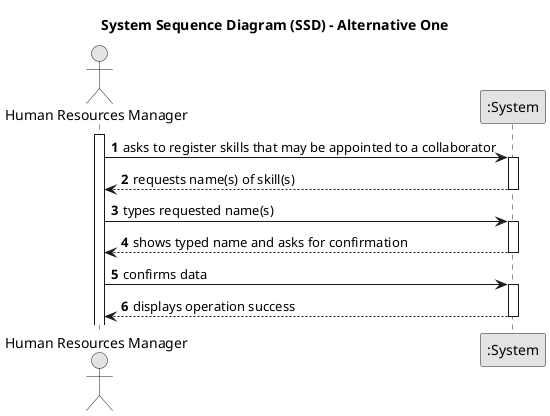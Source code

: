@startuml
skinparam monochrome true
skinparam packageStyle rectangle
skinparam shadowing false

title System Sequence Diagram (SSD) - Alternative One

autonumber

actor "Human Resources Manager" as HRM
participant ":System" as System

activate HRM

    HRM -> System : asks to register skills that may be appointed to a collaborator
    activate System

        System --> HRM : requests name(s) of skill(s)
    deactivate System

    HRM -> System : types requested name(s)
    activate System

        System --> HRM : shows typed name and asks for confirmation
    deactivate System

    HRM -> System : confirms data
    activate System

        System --> HRM : displays operation success
    deactivate System

@enduml